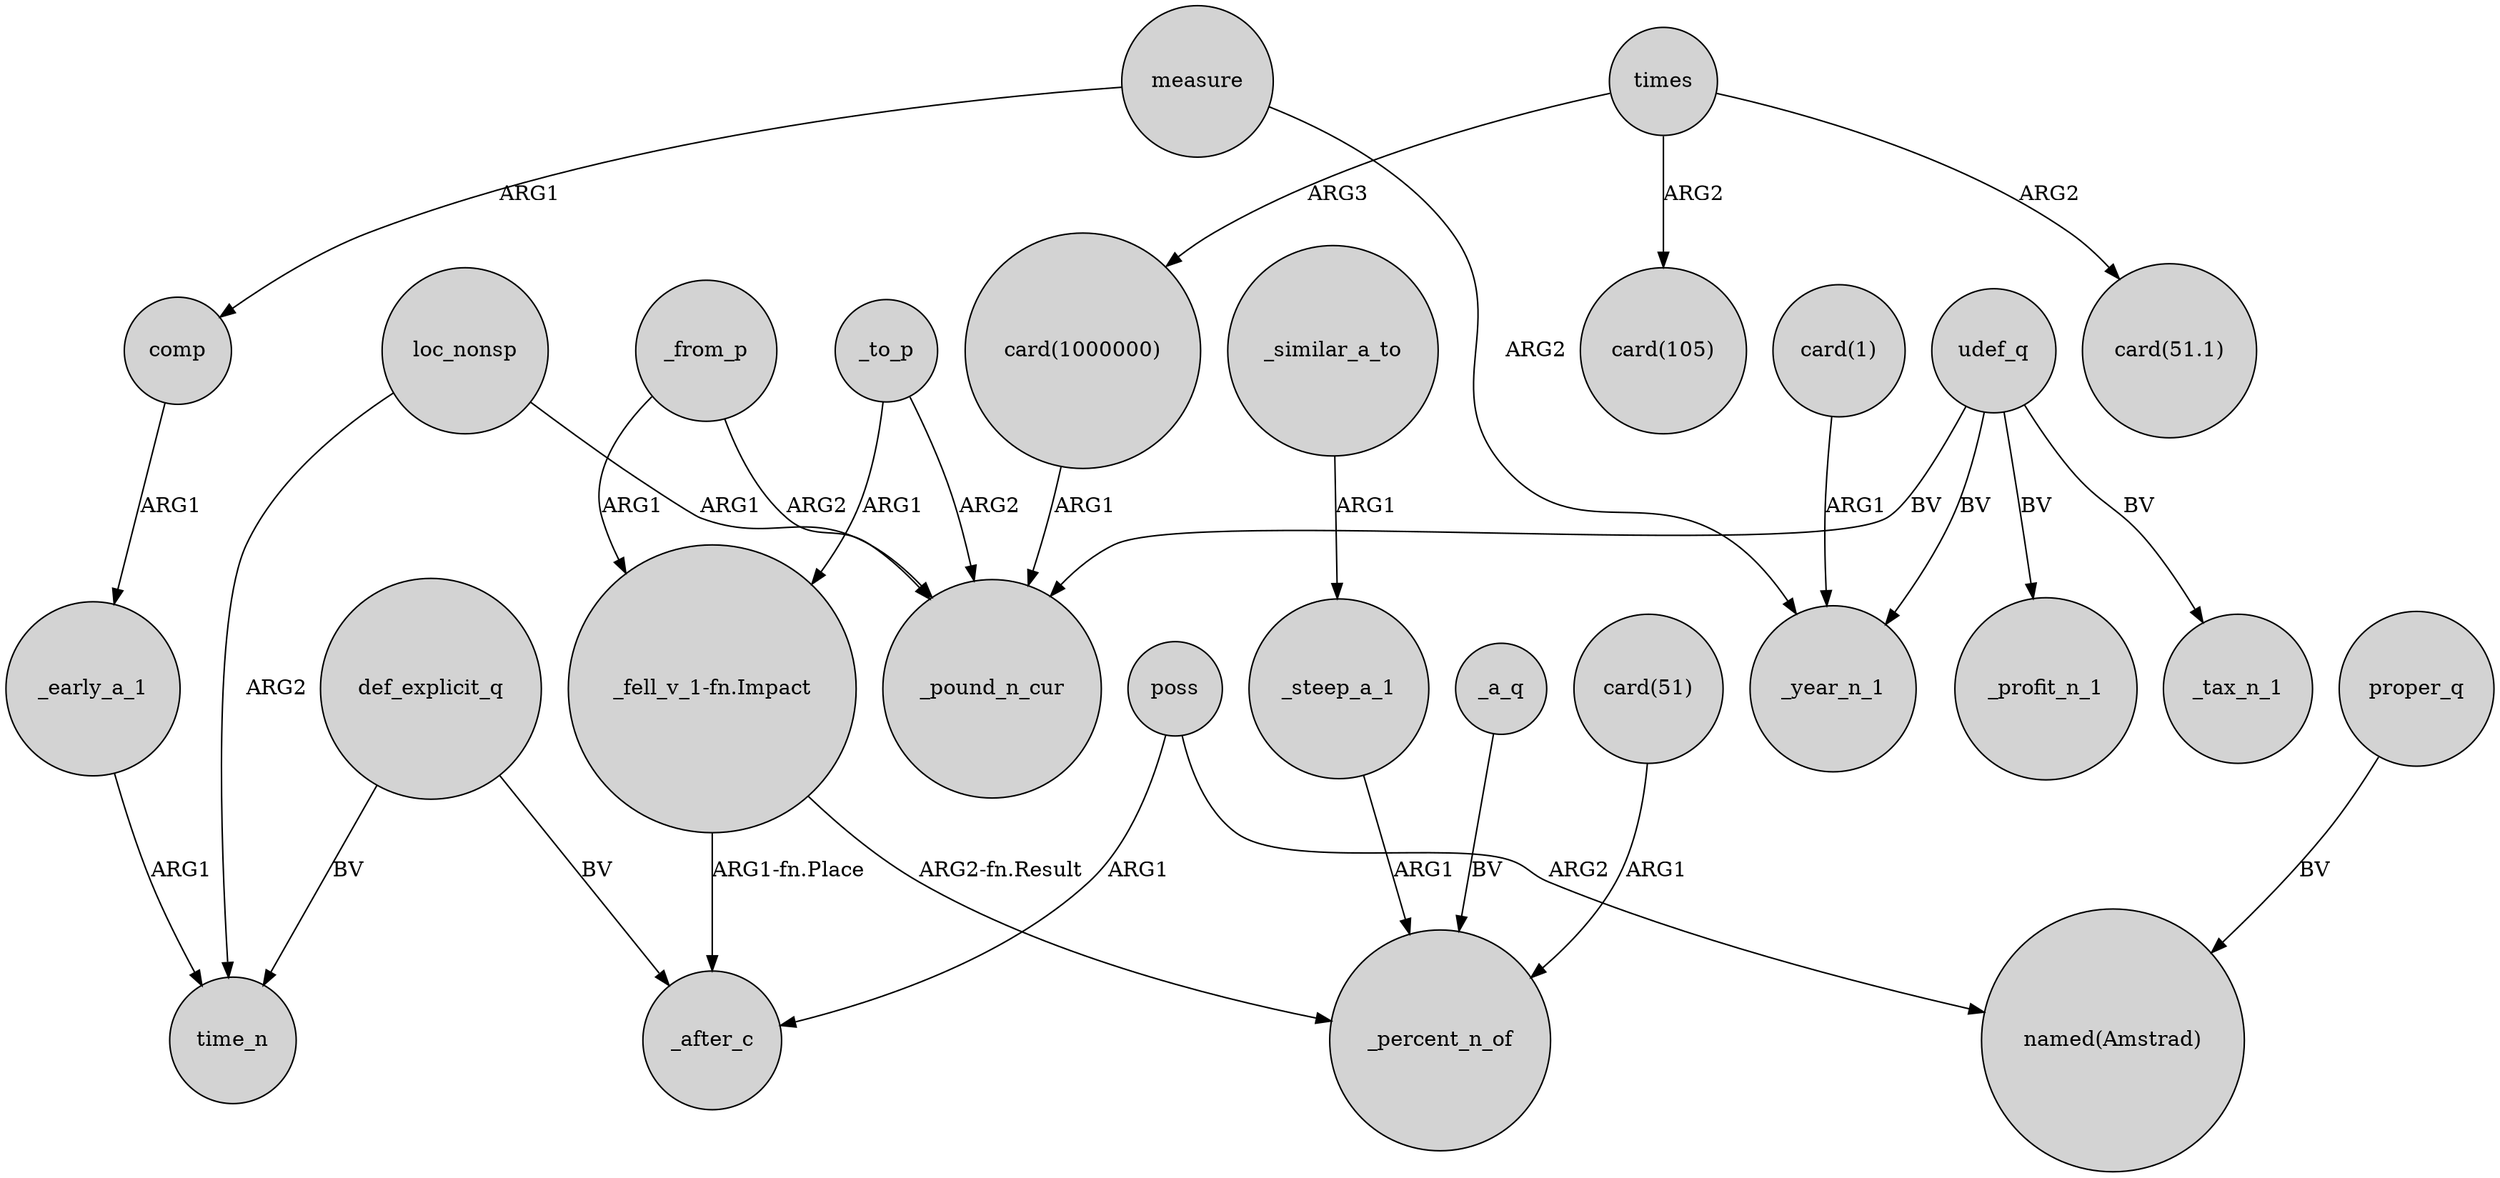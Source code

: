 digraph {
	node [shape=circle style=filled]
	_early_a_1 -> time_n [label=ARG1]
	udef_q -> _pound_n_cur [label=BV]
	_steep_a_1 -> _percent_n_of [label=ARG1]
	proper_q -> "named(Amstrad)" [label=BV]
	"card(1)" -> _year_n_1 [label=ARG1]
	times -> "card(51.1)" [label=ARG2]
	udef_q -> _tax_n_1 [label=BV]
	times -> "card(1000000)" [label=ARG3]
	udef_q -> _profit_n_1 [label=BV]
	comp -> _early_a_1 [label=ARG1]
	_from_p -> _pound_n_cur [label=ARG2]
	def_explicit_q -> _after_c [label=BV]
	_to_p -> _pound_n_cur [label=ARG2]
	measure -> _year_n_1 [label=ARG2]
	_to_p -> "_fell_v_1-fn.Impact" [label=ARG1]
	poss -> "named(Amstrad)" [label=ARG2]
	loc_nonsp -> _pound_n_cur [label=ARG1]
	times -> "card(105)" [label=ARG2]
	"card(1000000)" -> _pound_n_cur [label=ARG1]
	poss -> _after_c [label=ARG1]
	measure -> comp [label=ARG1]
	"_fell_v_1-fn.Impact" -> _after_c [label="ARG1-fn.Place"]
	"card(51)" -> _percent_n_of [label=ARG1]
	def_explicit_q -> time_n [label=BV]
	udef_q -> _year_n_1 [label=BV]
	loc_nonsp -> time_n [label=ARG2]
	_a_q -> _percent_n_of [label=BV]
	_similar_a_to -> _steep_a_1 [label=ARG1]
	_from_p -> "_fell_v_1-fn.Impact" [label=ARG1]
	"_fell_v_1-fn.Impact" -> _percent_n_of [label="ARG2-fn.Result"]
}
